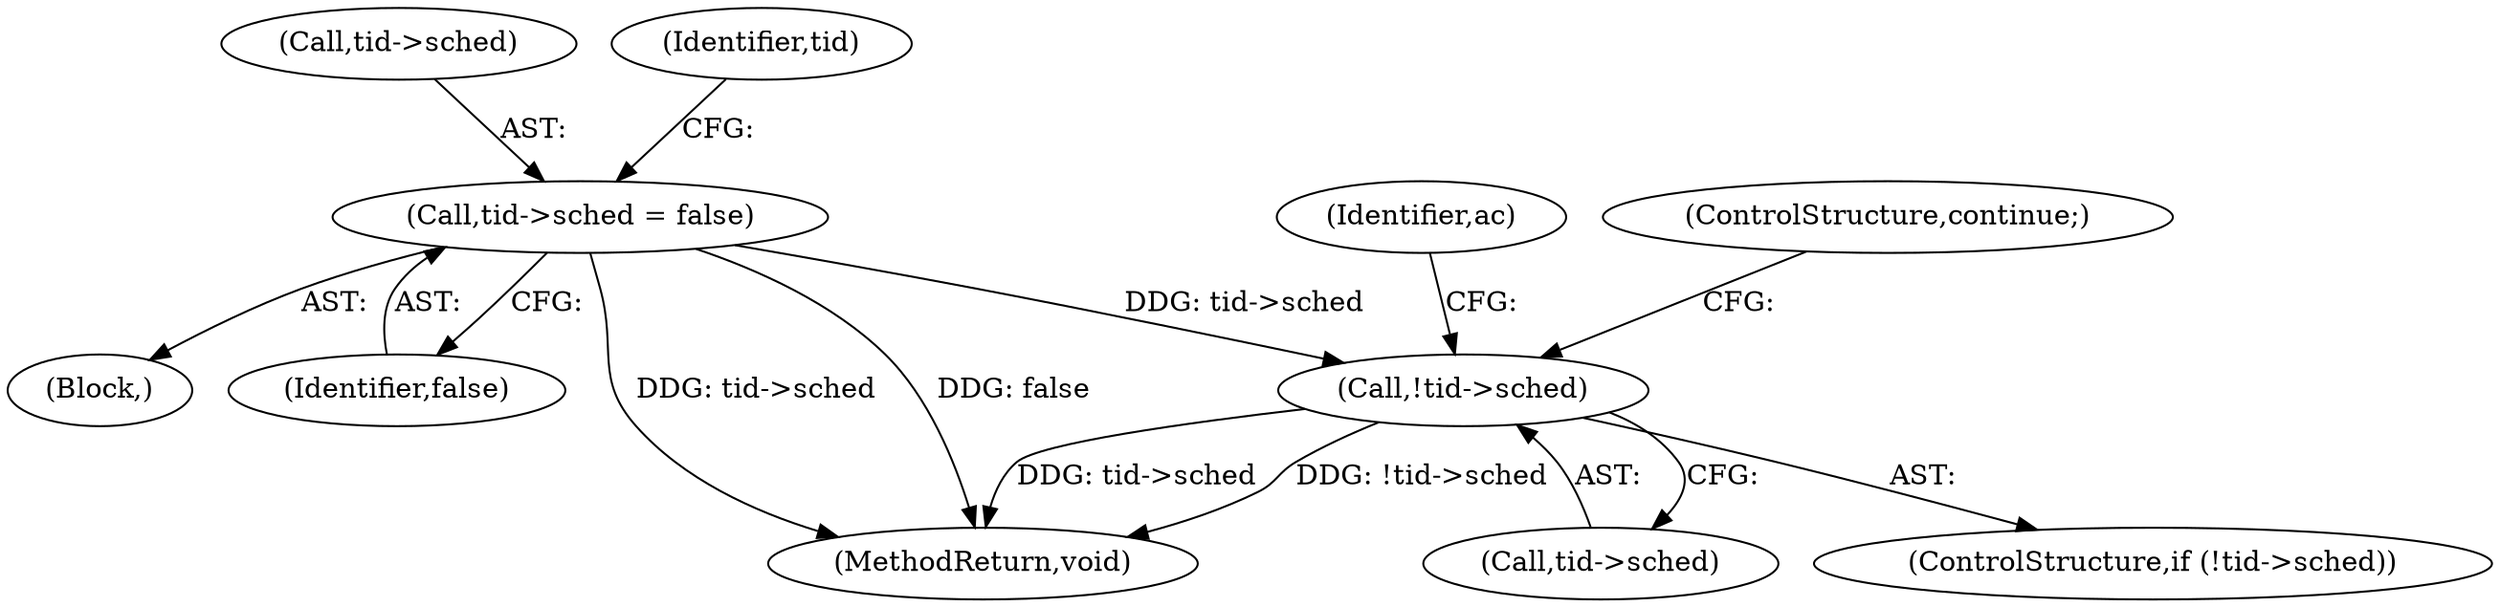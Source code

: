 digraph "1_linux_21f8aaee0c62708654988ce092838aa7df4d25d8@del" {
"1000133" [label="(Call,!tid->sched)"];
"1000155" [label="(Call,tid->sched = false)"];
"1000187" [label="(MethodReturn,void)"];
"1000139" [label="(Identifier,ac)"];
"1000156" [label="(Call,tid->sched)"];
"1000132" [label="(ControlStructure,if (!tid->sched))"];
"1000137" [label="(ControlStructure,continue;)"];
"1000131" [label="(Block,)"];
"1000159" [label="(Identifier,false)"];
"1000163" [label="(Identifier,tid)"];
"1000155" [label="(Call,tid->sched = false)"];
"1000133" [label="(Call,!tid->sched)"];
"1000134" [label="(Call,tid->sched)"];
"1000133" -> "1000132"  [label="AST: "];
"1000133" -> "1000134"  [label="CFG: "];
"1000134" -> "1000133"  [label="AST: "];
"1000137" -> "1000133"  [label="CFG: "];
"1000139" -> "1000133"  [label="CFG: "];
"1000133" -> "1000187"  [label="DDG: tid->sched"];
"1000133" -> "1000187"  [label="DDG: !tid->sched"];
"1000155" -> "1000133"  [label="DDG: tid->sched"];
"1000155" -> "1000131"  [label="AST: "];
"1000155" -> "1000159"  [label="CFG: "];
"1000156" -> "1000155"  [label="AST: "];
"1000159" -> "1000155"  [label="AST: "];
"1000163" -> "1000155"  [label="CFG: "];
"1000155" -> "1000187"  [label="DDG: false"];
"1000155" -> "1000187"  [label="DDG: tid->sched"];
}
